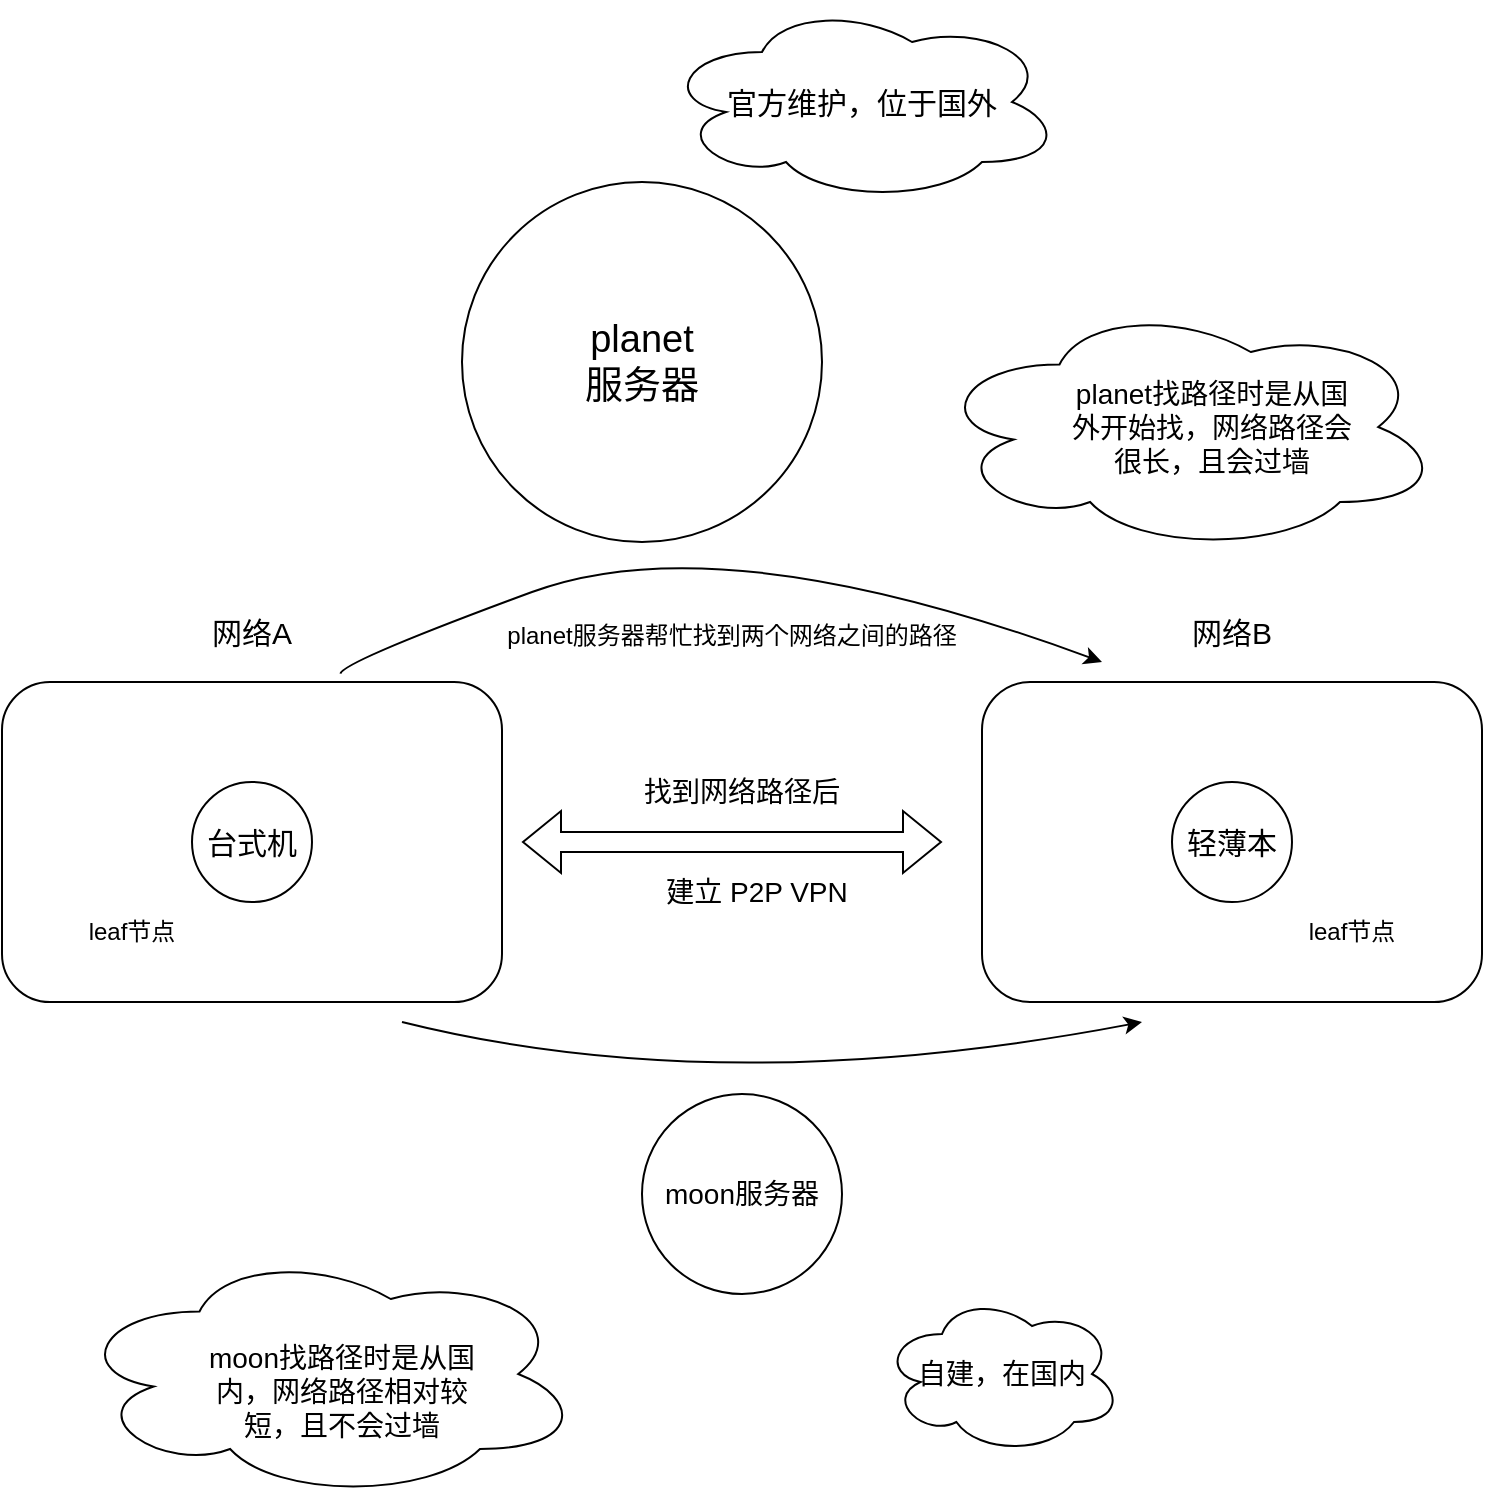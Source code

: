 <mxfile version="16.5.3" type="github">
  <diagram id="QepbIq7wOoOVW_KudbNy" name="第 1 页">
    <mxGraphModel dx="1038" dy="539" grid="1" gridSize="10" guides="1" tooltips="1" connect="1" arrows="1" fold="1" page="1" pageScale="1" pageWidth="827" pageHeight="1169" math="0" shadow="0">
      <root>
        <mxCell id="0" />
        <mxCell id="1" parent="0" />
        <mxCell id="NMGuCi4fQoYn2M6iGxxo-1" value="" style="ellipse;whiteSpace=wrap;html=1;aspect=fixed;" vertex="1" parent="1">
          <mxGeometry x="250" y="150" width="180" height="180" as="geometry" />
        </mxCell>
        <mxCell id="NMGuCi4fQoYn2M6iGxxo-2" value="&lt;font style=&quot;font-size: 19px&quot;&gt;planet 服务器&lt;/font&gt;" style="text;html=1;strokeColor=none;fillColor=none;align=center;verticalAlign=middle;whiteSpace=wrap;rounded=0;" vertex="1" parent="1">
          <mxGeometry x="310" y="225" width="60" height="30" as="geometry" />
        </mxCell>
        <mxCell id="NMGuCi4fQoYn2M6iGxxo-3" value="&lt;font style=&quot;font-size: 15px&quot;&gt;官方维护，位于国外&lt;/font&gt;" style="ellipse;shape=cloud;whiteSpace=wrap;html=1;fontSize=19;" vertex="1" parent="1">
          <mxGeometry x="350" y="60" width="200" height="100" as="geometry" />
        </mxCell>
        <mxCell id="NMGuCi4fQoYn2M6iGxxo-5" value="" style="rounded=1;whiteSpace=wrap;html=1;fontSize=15;" vertex="1" parent="1">
          <mxGeometry x="20" y="400" width="250" height="160" as="geometry" />
        </mxCell>
        <mxCell id="NMGuCi4fQoYn2M6iGxxo-6" value="网络A" style="text;html=1;strokeColor=none;fillColor=none;align=center;verticalAlign=middle;whiteSpace=wrap;rounded=0;fontSize=15;" vertex="1" parent="1">
          <mxGeometry x="115" y="360" width="60" height="30" as="geometry" />
        </mxCell>
        <mxCell id="NMGuCi4fQoYn2M6iGxxo-7" value="台式机" style="ellipse;whiteSpace=wrap;html=1;aspect=fixed;fontSize=15;" vertex="1" parent="1">
          <mxGeometry x="115" y="450" width="60" height="60" as="geometry" />
        </mxCell>
        <mxCell id="NMGuCi4fQoYn2M6iGxxo-8" value="" style="rounded=1;whiteSpace=wrap;html=1;fontSize=15;" vertex="1" parent="1">
          <mxGeometry x="510" y="400" width="250" height="160" as="geometry" />
        </mxCell>
        <mxCell id="NMGuCi4fQoYn2M6iGxxo-9" value="网络B" style="text;html=1;strokeColor=none;fillColor=none;align=center;verticalAlign=middle;whiteSpace=wrap;rounded=0;fontSize=15;" vertex="1" parent="1">
          <mxGeometry x="605" y="360" width="60" height="30" as="geometry" />
        </mxCell>
        <mxCell id="NMGuCi4fQoYn2M6iGxxo-10" value="轻薄本" style="ellipse;whiteSpace=wrap;html=1;aspect=fixed;fontSize=15;" vertex="1" parent="1">
          <mxGeometry x="605" y="450" width="60" height="60" as="geometry" />
        </mxCell>
        <mxCell id="NMGuCi4fQoYn2M6iGxxo-11" value="" style="curved=1;endArrow=classic;html=1;rounded=0;fontSize=15;exitX=0.677;exitY=-0.026;exitDx=0;exitDy=0;exitPerimeter=0;" edge="1" parent="1" source="NMGuCi4fQoYn2M6iGxxo-5">
          <mxGeometry width="50" height="50" relative="1" as="geometry">
            <mxPoint x="200" y="380" as="sourcePoint" />
            <mxPoint x="570" y="390" as="targetPoint" />
            <Array as="points">
              <mxPoint x="190" y="390" />
              <mxPoint x="380" y="320" />
            </Array>
          </mxGeometry>
        </mxCell>
        <mxCell id="NMGuCi4fQoYn2M6iGxxo-12" value="&lt;font style=&quot;font-size: 12px&quot;&gt;planet服务器帮忙找到两个网络之间的路径&lt;/font&gt;" style="text;html=1;strokeColor=none;fillColor=none;align=center;verticalAlign=middle;whiteSpace=wrap;rounded=0;fontSize=15;" vertex="1" parent="1">
          <mxGeometry x="240" y="360" width="290" height="30" as="geometry" />
        </mxCell>
        <mxCell id="NMGuCi4fQoYn2M6iGxxo-13" value="leaf节点" style="text;html=1;strokeColor=none;fillColor=none;align=center;verticalAlign=middle;whiteSpace=wrap;rounded=0;fontSize=12;" vertex="1" parent="1">
          <mxGeometry x="55" y="510" width="60" height="30" as="geometry" />
        </mxCell>
        <mxCell id="NMGuCi4fQoYn2M6iGxxo-14" value="leaf节点" style="text;html=1;strokeColor=none;fillColor=none;align=center;verticalAlign=middle;whiteSpace=wrap;rounded=0;fontSize=12;" vertex="1" parent="1">
          <mxGeometry x="665" y="510" width="60" height="30" as="geometry" />
        </mxCell>
        <mxCell id="NMGuCi4fQoYn2M6iGxxo-15" value="&lt;p style=&quot;line-height: 1.2&quot;&gt;&lt;br&gt;&lt;/p&gt;" style="ellipse;shape=cloud;whiteSpace=wrap;html=1;fontSize=12;" vertex="1" parent="1">
          <mxGeometry x="485" y="210" width="255" height="125" as="geometry" />
        </mxCell>
        <mxCell id="NMGuCi4fQoYn2M6iGxxo-16" value="&lt;font style=&quot;font-size: 14px&quot;&gt;planet找路径时是从国外开始找，网络路径会很长，且会过墙&lt;/font&gt;" style="text;html=1;strokeColor=none;fillColor=none;align=center;verticalAlign=middle;whiteSpace=wrap;rounded=0;fontSize=12;" vertex="1" parent="1">
          <mxGeometry x="550" y="257.5" width="150" height="30" as="geometry" />
        </mxCell>
        <mxCell id="NMGuCi4fQoYn2M6iGxxo-17" value="moon服务器" style="ellipse;whiteSpace=wrap;html=1;aspect=fixed;fontSize=14;" vertex="1" parent="1">
          <mxGeometry x="340" y="606" width="100" height="100" as="geometry" />
        </mxCell>
        <mxCell id="NMGuCi4fQoYn2M6iGxxo-18" value="" style="ellipse;shape=cloud;whiteSpace=wrap;html=1;fontSize=14;" vertex="1" parent="1">
          <mxGeometry x="460" y="706" width="120" height="80" as="geometry" />
        </mxCell>
        <mxCell id="NMGuCi4fQoYn2M6iGxxo-19" value="自建，在国内" style="text;html=1;strokeColor=none;fillColor=none;align=center;verticalAlign=middle;whiteSpace=wrap;rounded=0;fontSize=14;" vertex="1" parent="1">
          <mxGeometry x="475" y="731" width="90" height="30" as="geometry" />
        </mxCell>
        <mxCell id="NMGuCi4fQoYn2M6iGxxo-20" value="" style="curved=1;endArrow=classic;html=1;rounded=0;fontSize=14;" edge="1" parent="1">
          <mxGeometry width="50" height="50" relative="1" as="geometry">
            <mxPoint x="220" y="570" as="sourcePoint" />
            <mxPoint x="590" y="570" as="targetPoint" />
            <Array as="points">
              <mxPoint x="380" y="610" />
            </Array>
          </mxGeometry>
        </mxCell>
        <mxCell id="NMGuCi4fQoYn2M6iGxxo-22" value="&lt;p style=&quot;line-height: 1.2&quot;&gt;&lt;br&gt;&lt;/p&gt;" style="ellipse;shape=cloud;whiteSpace=wrap;html=1;fontSize=12;" vertex="1" parent="1">
          <mxGeometry x="55" y="683.5" width="255" height="125" as="geometry" />
        </mxCell>
        <mxCell id="NMGuCi4fQoYn2M6iGxxo-23" value="&lt;font style=&quot;font-size: 14px&quot;&gt;moon找路径时是从国内，网络路径相对较短，且不会过墙&lt;/font&gt;" style="text;html=1;strokeColor=none;fillColor=none;align=center;verticalAlign=middle;whiteSpace=wrap;rounded=0;fontSize=12;" vertex="1" parent="1">
          <mxGeometry x="115" y="740" width="150" height="30" as="geometry" />
        </mxCell>
        <mxCell id="NMGuCi4fQoYn2M6iGxxo-24" value="" style="shape=flexArrow;endArrow=classic;startArrow=classic;html=1;rounded=0;fontSize=14;" edge="1" parent="1">
          <mxGeometry width="100" height="100" relative="1" as="geometry">
            <mxPoint x="280" y="480" as="sourcePoint" />
            <mxPoint x="490" y="480" as="targetPoint" />
          </mxGeometry>
        </mxCell>
        <mxCell id="NMGuCi4fQoYn2M6iGxxo-25" value="找到网络路径后" style="text;html=1;strokeColor=none;fillColor=none;align=center;verticalAlign=middle;whiteSpace=wrap;rounded=0;fontSize=14;" vertex="1" parent="1">
          <mxGeometry x="340" y="440" width="100" height="30" as="geometry" />
        </mxCell>
        <mxCell id="NMGuCi4fQoYn2M6iGxxo-26" value="建立 P2P VPN" style="text;html=1;strokeColor=none;fillColor=none;align=center;verticalAlign=middle;whiteSpace=wrap;rounded=0;fontSize=14;" vertex="1" parent="1">
          <mxGeometry x="345" y="490" width="105" height="30" as="geometry" />
        </mxCell>
      </root>
    </mxGraphModel>
  </diagram>
</mxfile>
